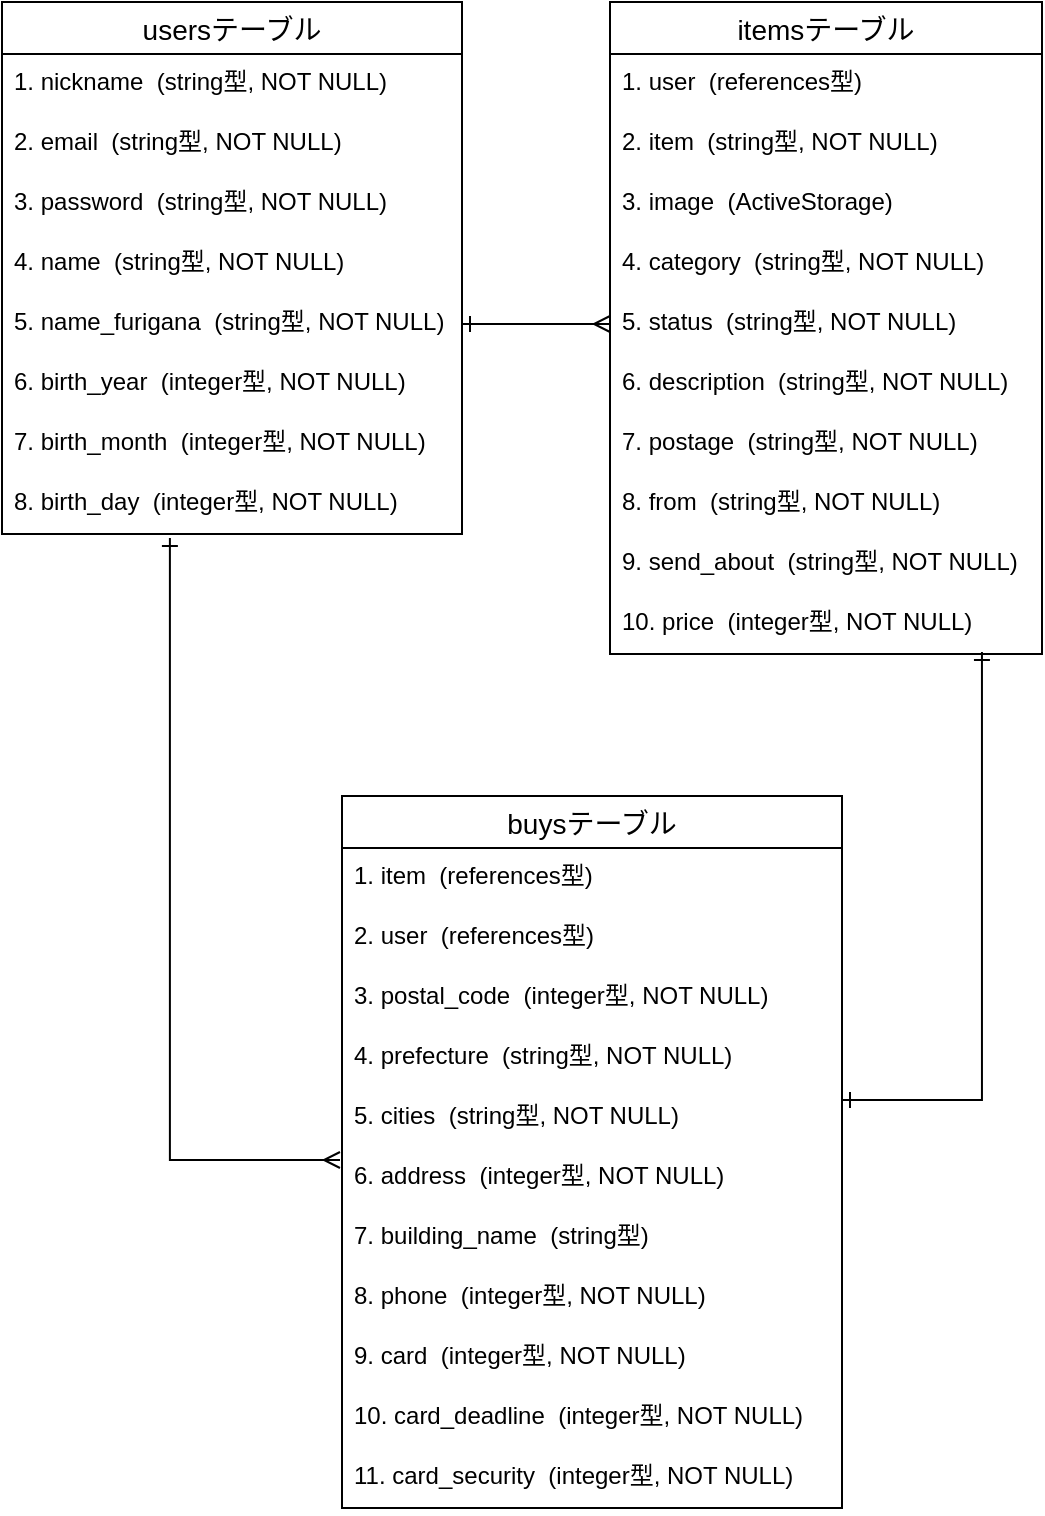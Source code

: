 <mxfile>
    <diagram id="6mghhsUG8IW_TMP3hpIV" name="ページ1">
        <mxGraphModel dx="438" dy="553" grid="1" gridSize="10" guides="1" tooltips="1" connect="1" arrows="1" fold="1" page="1" pageScale="1" pageWidth="827" pageHeight="1169" math="0" shadow="0">
            <root>
                <mxCell id="0"/>
                <mxCell id="1" parent="0"/>
                <mxCell id="15" value="usersテーブル" style="swimlane;fontStyle=0;childLayout=stackLayout;horizontal=1;startSize=26;horizontalStack=0;resizeParent=1;resizeParentMax=0;resizeLast=0;collapsible=1;marginBottom=0;align=center;fontSize=14;" parent="1" vertex="1">
                    <mxGeometry x="30" y="10" width="230" height="266" as="geometry">
                        <mxRectangle x="30" y="120" width="120" height="26" as="alternateBounds"/>
                    </mxGeometry>
                </mxCell>
                <mxCell id="16" value="1. nickname  (string型, NOT NULL)" style="text;strokeColor=none;fillColor=none;spacingLeft=4;spacingRight=4;overflow=hidden;rotatable=0;points=[[0,0.5],[1,0.5]];portConstraint=eastwest;fontSize=12;" parent="15" vertex="1">
                    <mxGeometry y="26" width="230" height="30" as="geometry"/>
                </mxCell>
                <mxCell id="17" value="2. email  (string型, NOT NULL)" style="text;strokeColor=none;fillColor=none;spacingLeft=4;spacingRight=4;overflow=hidden;rotatable=0;points=[[0,0.5],[1,0.5]];portConstraint=eastwest;fontSize=12;" parent="15" vertex="1">
                    <mxGeometry y="56" width="230" height="30" as="geometry"/>
                </mxCell>
                <mxCell id="18" value="3. password  (string型, NOT NULL)" style="text;strokeColor=none;fillColor=none;spacingLeft=4;spacingRight=4;overflow=hidden;rotatable=0;points=[[0,0.5],[1,0.5]];portConstraint=eastwest;fontSize=12;" parent="15" vertex="1">
                    <mxGeometry y="86" width="230" height="30" as="geometry"/>
                </mxCell>
                <mxCell id="21" value="4. name  (string型, NOT NULL)" style="text;strokeColor=none;fillColor=none;spacingLeft=4;spacingRight=4;overflow=hidden;rotatable=0;points=[[0,0.5],[1,0.5]];portConstraint=eastwest;fontSize=12;" parent="15" vertex="1">
                    <mxGeometry y="116" width="230" height="30" as="geometry"/>
                </mxCell>
                <mxCell id="26" value="5. name_furigana  (string型, NOT NULL)" style="text;strokeColor=none;fillColor=none;spacingLeft=4;spacingRight=4;overflow=hidden;rotatable=0;points=[[0,0.5],[1,0.5]];portConstraint=eastwest;fontSize=12;" parent="15" vertex="1">
                    <mxGeometry y="146" width="230" height="30" as="geometry"/>
                </mxCell>
                <mxCell id="27" value="6. birth_year  (integer型, NOT NULL)" style="text;strokeColor=none;fillColor=none;spacingLeft=4;spacingRight=4;overflow=hidden;rotatable=0;points=[[0,0.5],[1,0.5]];portConstraint=eastwest;fontSize=12;" parent="15" vertex="1">
                    <mxGeometry y="176" width="230" height="30" as="geometry"/>
                </mxCell>
                <mxCell id="28" value="7. birth_month  (integer型, NOT NULL)" style="text;strokeColor=none;fillColor=none;spacingLeft=4;spacingRight=4;overflow=hidden;rotatable=0;points=[[0,0.5],[1,0.5]];portConstraint=eastwest;fontSize=12;" parent="15" vertex="1">
                    <mxGeometry y="206" width="230" height="30" as="geometry"/>
                </mxCell>
                <mxCell id="23" value="8. birth_day  (integer型, NOT NULL)" style="text;strokeColor=none;fillColor=none;spacingLeft=4;spacingRight=4;overflow=hidden;rotatable=0;points=[[0,0.5],[1,0.5]];portConstraint=eastwest;fontSize=12;" parent="15" vertex="1">
                    <mxGeometry y="236" width="230" height="30" as="geometry"/>
                </mxCell>
                <mxCell id="69" style="edgeStyle=elbowEdgeStyle;rounded=0;orthogonalLoop=1;jettySize=auto;elbow=vertical;html=1;entryX=1;entryY=0.5;entryDx=0;entryDy=0;startArrow=ERmany;startFill=0;endArrow=ERone;endFill=0;" edge="1" parent="1" source="29" target="26">
                    <mxGeometry relative="1" as="geometry"/>
                </mxCell>
                <mxCell id="29" value="itemsテーブル" style="swimlane;fontStyle=0;childLayout=stackLayout;horizontal=1;startSize=26;horizontalStack=0;resizeParent=1;resizeParentMax=0;resizeLast=0;collapsible=1;marginBottom=0;align=center;fontSize=14;" parent="1" vertex="1">
                    <mxGeometry x="334" y="10" width="216" height="326" as="geometry"/>
                </mxCell>
                <mxCell id="30" value="1. user  (references型)" style="text;strokeColor=none;fillColor=none;spacingLeft=4;spacingRight=4;overflow=hidden;rotatable=0;points=[[0,0.5],[1,0.5]];portConstraint=eastwest;fontSize=12;" parent="29" vertex="1">
                    <mxGeometry y="26" width="216" height="30" as="geometry"/>
                </mxCell>
                <mxCell id="31" value="2. item  (string型, NOT NULL)" style="text;strokeColor=none;fillColor=none;spacingLeft=4;spacingRight=4;overflow=hidden;rotatable=0;points=[[0,0.5],[1,0.5]];portConstraint=eastwest;fontSize=12;" parent="29" vertex="1">
                    <mxGeometry y="56" width="216" height="30" as="geometry"/>
                </mxCell>
                <mxCell id="45" value="3. image  (ActiveStorage)" style="text;strokeColor=none;fillColor=none;spacingLeft=4;spacingRight=4;overflow=hidden;rotatable=0;points=[[0,0.5],[1,0.5]];portConstraint=eastwest;fontSize=12;" parent="29" vertex="1">
                    <mxGeometry y="86" width="216" height="30" as="geometry"/>
                </mxCell>
                <mxCell id="51" value="4. category  (string型, NOT NULL)" style="text;strokeColor=none;fillColor=none;spacingLeft=4;spacingRight=4;overflow=hidden;rotatable=0;points=[[0,0.5],[1,0.5]];portConstraint=eastwest;fontSize=12;" parent="29" vertex="1">
                    <mxGeometry y="116" width="216" height="30" as="geometry"/>
                </mxCell>
                <mxCell id="47" value="5. status  (string型, NOT NULL)" style="text;strokeColor=none;fillColor=none;spacingLeft=4;spacingRight=4;overflow=hidden;rotatable=0;points=[[0,0.5],[1,0.5]];portConstraint=eastwest;fontSize=12;" parent="29" vertex="1">
                    <mxGeometry y="146" width="216" height="30" as="geometry"/>
                </mxCell>
                <mxCell id="52" value="6. description  (string型, NOT NULL)" style="text;strokeColor=none;fillColor=none;spacingLeft=4;spacingRight=4;overflow=hidden;rotatable=0;points=[[0,0.5],[1,0.5]];portConstraint=eastwest;fontSize=12;" parent="29" vertex="1">
                    <mxGeometry y="176" width="216" height="30" as="geometry"/>
                </mxCell>
                <mxCell id="53" value="7. postage  (string型, NOT NULL)" style="text;strokeColor=none;fillColor=none;spacingLeft=4;spacingRight=4;overflow=hidden;rotatable=0;points=[[0,0.5],[1,0.5]];portConstraint=eastwest;fontSize=12;" parent="29" vertex="1">
                    <mxGeometry y="206" width="216" height="30" as="geometry"/>
                </mxCell>
                <mxCell id="50" value="8. from  (string型, NOT NULL)" style="text;strokeColor=none;fillColor=none;spacingLeft=4;spacingRight=4;overflow=hidden;rotatable=0;points=[[0,0.5],[1,0.5]];portConstraint=eastwest;fontSize=12;" parent="29" vertex="1">
                    <mxGeometry y="236" width="216" height="30" as="geometry"/>
                </mxCell>
                <mxCell id="46" value="9. send_about  (string型, NOT NULL)" style="text;strokeColor=none;fillColor=none;spacingLeft=4;spacingRight=4;overflow=hidden;rotatable=0;points=[[0,0.5],[1,0.5]];portConstraint=eastwest;fontSize=12;" parent="29" vertex="1">
                    <mxGeometry y="266" width="216" height="30" as="geometry"/>
                </mxCell>
                <mxCell id="48" value="10. price  (integer型, NOT NULL)" style="text;strokeColor=none;fillColor=none;spacingLeft=4;spacingRight=4;overflow=hidden;rotatable=0;points=[[0,0.5],[1,0.5]];portConstraint=eastwest;fontSize=12;" parent="29" vertex="1">
                    <mxGeometry y="296" width="216" height="30" as="geometry"/>
                </mxCell>
                <mxCell id="66" style="rounded=0;orthogonalLoop=1;jettySize=auto;html=1;startArrow=ERone;startFill=0;endArrow=ERone;endFill=0;entryX=0.861;entryY=0.967;entryDx=0;entryDy=0;entryPerimeter=0;exitX=1;exitY=0.2;exitDx=0;exitDy=0;exitPerimeter=0;edgeStyle=elbowEdgeStyle;elbow=vertical;" edge="1" parent="1" source="40" target="48">
                    <mxGeometry relative="1" as="geometry">
                        <mxPoint x="460" y="510" as="sourcePoint"/>
                        <Array as="points">
                            <mxPoint x="480" y="559"/>
                        </Array>
                    </mxGeometry>
                </mxCell>
                <mxCell id="67" style="edgeStyle=elbowEdgeStyle;rounded=0;orthogonalLoop=1;jettySize=auto;elbow=vertical;html=1;entryX=0.365;entryY=1.067;entryDx=0;entryDy=0;entryPerimeter=0;startArrow=ERmany;startFill=0;endArrow=ERone;endFill=0;exitX=-0.004;exitY=0.2;exitDx=0;exitDy=0;exitPerimeter=0;" edge="1" parent="1" source="43" target="23">
                    <mxGeometry relative="1" as="geometry">
                        <Array as="points">
                            <mxPoint x="160" y="589"/>
                        </Array>
                    </mxGeometry>
                </mxCell>
                <mxCell id="33" value="buysテーブル" style="swimlane;fontStyle=0;childLayout=stackLayout;horizontal=1;startSize=26;horizontalStack=0;resizeParent=1;resizeParentMax=0;resizeLast=0;collapsible=1;marginBottom=0;align=center;fontSize=14;" parent="1" vertex="1">
                    <mxGeometry x="200" y="407" width="250" height="356" as="geometry"/>
                </mxCell>
                <mxCell id="34" value="1. item  (references型)" style="text;strokeColor=none;fillColor=none;spacingLeft=4;spacingRight=4;overflow=hidden;rotatable=0;points=[[0,0.5],[1,0.5]];portConstraint=eastwest;fontSize=12;" parent="33" vertex="1">
                    <mxGeometry y="26" width="250" height="30" as="geometry"/>
                </mxCell>
                <mxCell id="35" value="2. user  (references型)" style="text;strokeColor=none;fillColor=none;spacingLeft=4;spacingRight=4;overflow=hidden;rotatable=0;points=[[0,0.5],[1,0.5]];portConstraint=eastwest;fontSize=12;" parent="33" vertex="1">
                    <mxGeometry y="56" width="250" height="30" as="geometry"/>
                </mxCell>
                <mxCell id="37" value="3. postal_code  (integer型, NOT NULL)" style="text;strokeColor=none;fillColor=none;spacingLeft=4;spacingRight=4;overflow=hidden;rotatable=0;points=[[0,0.5],[1,0.5]];portConstraint=eastwest;fontSize=12;" parent="33" vertex="1">
                    <mxGeometry y="86" width="250" height="30" as="geometry"/>
                </mxCell>
                <mxCell id="42" value="4. prefecture  (string型, NOT NULL)" style="text;strokeColor=none;fillColor=none;spacingLeft=4;spacingRight=4;overflow=hidden;rotatable=0;points=[[0,0.5],[1,0.5]];portConstraint=eastwest;fontSize=12;" parent="33" vertex="1">
                    <mxGeometry y="116" width="250" height="30" as="geometry"/>
                </mxCell>
                <mxCell id="40" value="5. cities  (string型, NOT NULL)" style="text;strokeColor=none;fillColor=none;spacingLeft=4;spacingRight=4;overflow=hidden;rotatable=0;points=[[0,0.5],[1,0.5]];portConstraint=eastwest;fontSize=12;" parent="33" vertex="1">
                    <mxGeometry y="146" width="250" height="30" as="geometry"/>
                </mxCell>
                <mxCell id="43" value="6. address  (integer型, NOT NULL)" style="text;strokeColor=none;fillColor=none;spacingLeft=4;spacingRight=4;overflow=hidden;rotatable=0;points=[[0,0.5],[1,0.5]];portConstraint=eastwest;fontSize=12;" parent="33" vertex="1">
                    <mxGeometry y="176" width="250" height="30" as="geometry"/>
                </mxCell>
                <mxCell id="41" value="7. building_name  (string型)" style="text;strokeColor=none;fillColor=none;spacingLeft=4;spacingRight=4;overflow=hidden;rotatable=0;points=[[0,0.5],[1,0.5]];portConstraint=eastwest;fontSize=12;" parent="33" vertex="1">
                    <mxGeometry y="206" width="250" height="30" as="geometry"/>
                </mxCell>
                <mxCell id="38" value="8. phone  (integer型, NOT NULL)" style="text;strokeColor=none;fillColor=none;spacingLeft=4;spacingRight=4;overflow=hidden;rotatable=0;points=[[0,0.5],[1,0.5]];portConstraint=eastwest;fontSize=12;" parent="33" vertex="1">
                    <mxGeometry y="236" width="250" height="30" as="geometry"/>
                </mxCell>
                <mxCell id="39" value="9. card  (integer型, NOT NULL)" style="text;strokeColor=none;fillColor=none;spacingLeft=4;spacingRight=4;overflow=hidden;rotatable=0;points=[[0,0.5],[1,0.5]];portConstraint=eastwest;fontSize=12;" parent="33" vertex="1">
                    <mxGeometry y="266" width="250" height="30" as="geometry"/>
                </mxCell>
                <mxCell id="54" value="10. card_deadline  (integer型, NOT NULL)" style="text;strokeColor=none;fillColor=none;spacingLeft=4;spacingRight=4;overflow=hidden;rotatable=0;points=[[0,0.5],[1,0.5]];portConstraint=eastwest;fontSize=12;" vertex="1" parent="33">
                    <mxGeometry y="296" width="250" height="30" as="geometry"/>
                </mxCell>
                <mxCell id="36" value="11. card_security  (integer型, NOT NULL)" style="text;strokeColor=none;fillColor=none;spacingLeft=4;spacingRight=4;overflow=hidden;rotatable=0;points=[[0,0.5],[1,0.5]];portConstraint=eastwest;fontSize=12;" parent="33" vertex="1">
                    <mxGeometry y="326" width="250" height="30" as="geometry"/>
                </mxCell>
            </root>
        </mxGraphModel>
    </diagram>
</mxfile>